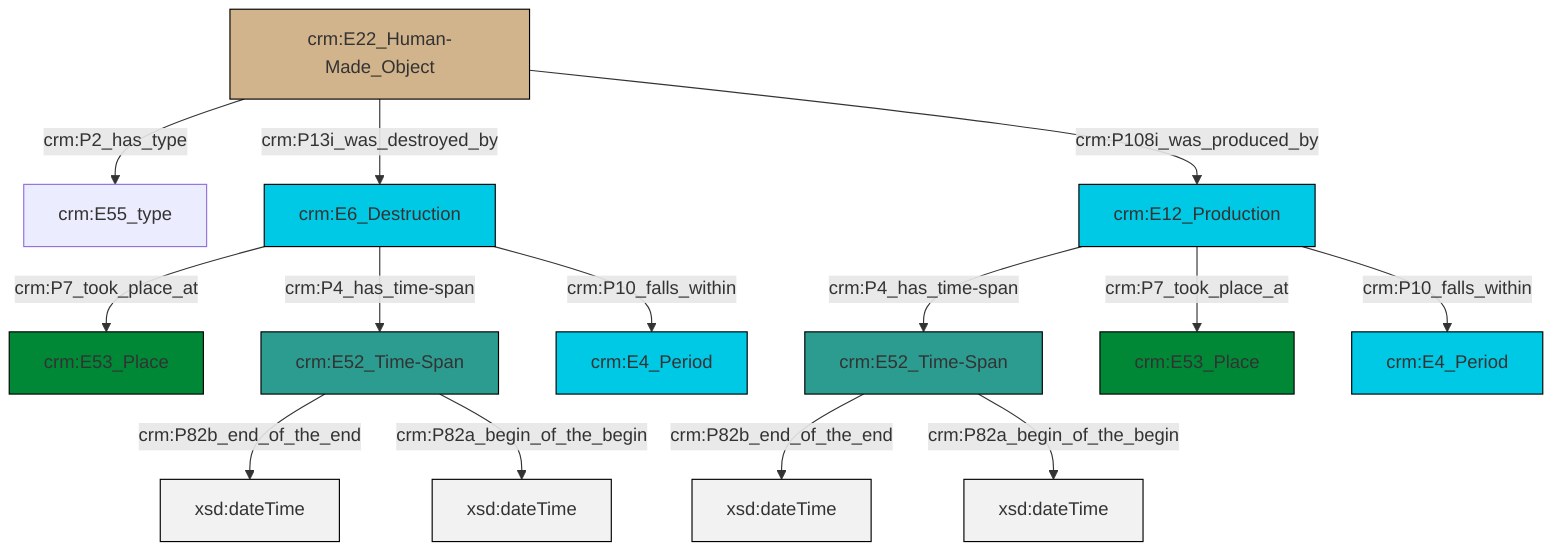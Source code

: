 graph TD
classDef Literal fill:#f2f2f2,stroke:#000000;
classDef CRM_Entity fill:#FFFFFF,stroke:#000000;
classDef Temporal_Entity fill:#00C9E6, stroke:#000000;
classDef Type fill:#E18312, stroke:#000000;
classDef Time-Span fill:#2C9C91, stroke:#000000;
classDef Appellation fill:#FFEB7F, stroke:#000000;
classDef Place fill:#008836, stroke:#000000;
classDef Persistent_Item fill:#B266B2, stroke:#000000;
classDef Conceptual_Object fill:#FFD700, stroke:#000000;
classDef Physical_Thing fill:#D2B48C, stroke:#000000;
classDef Actor fill:#f58aad, stroke:#000000;
classDef PC_Classes fill:#4ce600, stroke:#000000;
classDef Multi fill:#cccccc,stroke:#000000;

0["crm:E52_Time-Span"]:::Time-Span -->|crm:P82b_end_of_the_end| 1[xsd:dateTime]:::Literal
9["crm:E52_Time-Span"]:::Time-Span -->|crm:P82b_end_of_the_end| 10[xsd:dateTime]:::Literal
0["crm:E52_Time-Span"]:::Time-Span -->|crm:P82a_begin_of_the_begin| 13[xsd:dateTime]:::Literal
14["crm:E22_Human-Made_Object"]:::Physical_Thing -->|crm:P2_has_type| 5["crm:E55_type"]:::Default
11["crm:E6_Destruction"]:::Temporal_Entity -->|crm:P7_took_place_at| 17["crm:E53_Place"]:::Place
11["crm:E6_Destruction"]:::Temporal_Entity -->|crm:P4_has_time-span| 0["crm:E52_Time-Span"]:::Time-Span
14["crm:E22_Human-Made_Object"]:::Physical_Thing -->|crm:P13i_was_destroyed_by| 11["crm:E6_Destruction"]:::Temporal_Entity
7["crm:E12_Production"]:::Temporal_Entity -->|crm:P4_has_time-span| 9["crm:E52_Time-Span"]:::Time-Span
11["crm:E6_Destruction"]:::Temporal_Entity -->|crm:P10_falls_within| 15["crm:E4_Period"]:::Temporal_Entity
14["crm:E22_Human-Made_Object"]:::Physical_Thing -->|crm:P108i_was_produced_by| 7["crm:E12_Production"]:::Temporal_Entity
7["crm:E12_Production"]:::Temporal_Entity -->|crm:P7_took_place_at| 21["crm:E53_Place"]:::Place
7["crm:E12_Production"]:::Temporal_Entity -->|crm:P10_falls_within| 2["crm:E4_Period"]:::Temporal_Entity
9["crm:E52_Time-Span"]:::Time-Span -->|crm:P82a_begin_of_the_begin| 23[xsd:dateTime]:::Literal